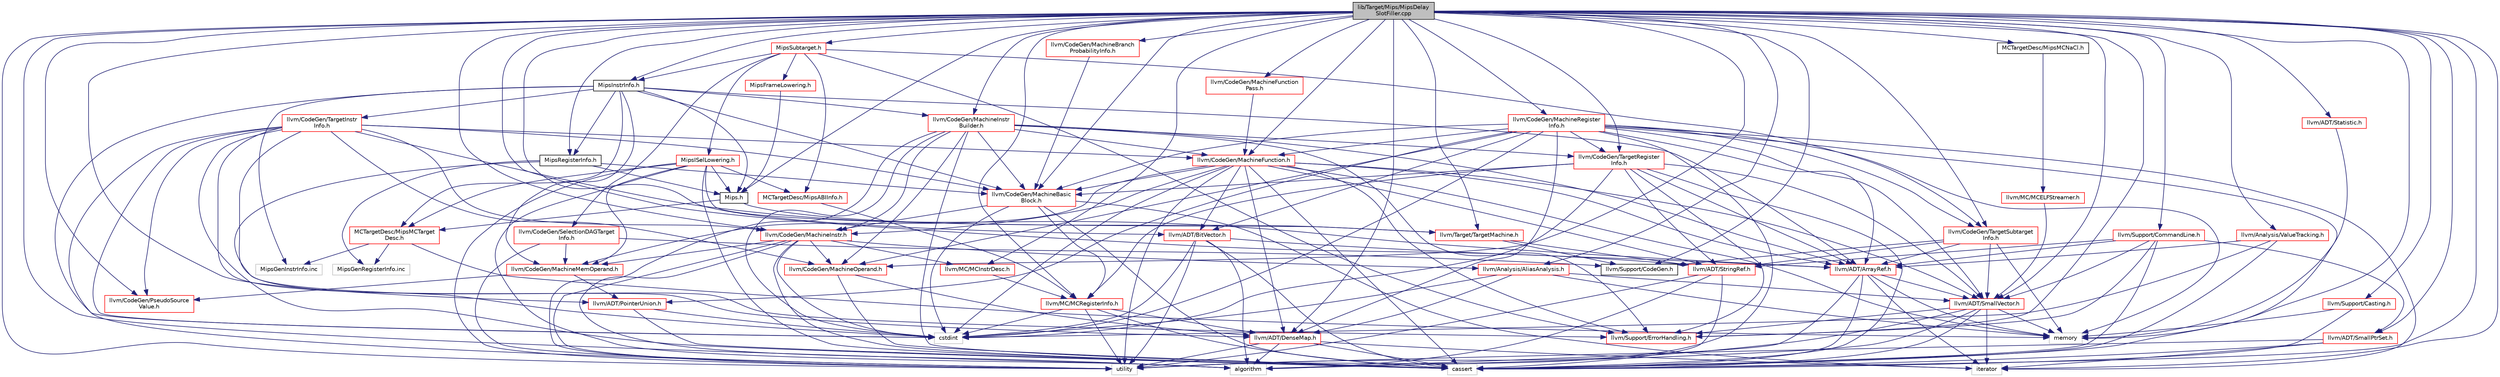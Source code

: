 digraph "lib/Target/Mips/MipsDelaySlotFiller.cpp"
{
 // LATEX_PDF_SIZE
  bgcolor="transparent";
  edge [fontname="Helvetica",fontsize="10",labelfontname="Helvetica",labelfontsize="10"];
  node [fontname="Helvetica",fontsize="10",shape="box"];
  Node1 [label="lib/Target/Mips/MipsDelay\lSlotFiller.cpp",height=0.2,width=0.4,color="black", fillcolor="grey75", style="filled", fontcolor="black",tooltip=" "];
  Node1 -> Node2 [color="midnightblue",fontsize="10",style="solid",fontname="Helvetica"];
  Node2 [label="MCTargetDesc/MipsMCNaCl.h",height=0.2,width=0.4,color="black",URL="$MipsMCNaCl_8h.html",tooltip=" "];
  Node2 -> Node3 [color="midnightblue",fontsize="10",style="solid",fontname="Helvetica"];
  Node3 [label="llvm/MC/MCELFStreamer.h",height=0.2,width=0.4,color="red",URL="$MCELFStreamer_8h.html",tooltip=" "];
  Node3 -> Node4 [color="midnightblue",fontsize="10",style="solid",fontname="Helvetica"];
  Node4 [label="llvm/ADT/SmallVector.h",height=0.2,width=0.4,color="red",URL="$SmallVector_8h.html",tooltip=" "];
  Node4 -> Node29 [color="midnightblue",fontsize="10",style="solid",fontname="Helvetica"];
  Node29 [label="llvm/Support/ErrorHandling.h",height=0.2,width=0.4,color="red",URL="$llvm_2Support_2ErrorHandling_8h.html",tooltip=" "];
  Node4 -> Node23 [color="midnightblue",fontsize="10",style="solid",fontname="Helvetica"];
  Node23 [label="algorithm",height=0.2,width=0.4,color="grey75",tooltip=" "];
  Node4 -> Node24 [color="midnightblue",fontsize="10",style="solid",fontname="Helvetica"];
  Node24 [label="cassert",height=0.2,width=0.4,color="grey75",tooltip=" "];
  Node4 -> Node6 [color="midnightblue",fontsize="10",style="solid",fontname="Helvetica"];
  Node6 [label="iterator",height=0.2,width=0.4,color="grey75",tooltip=" "];
  Node4 -> Node34 [color="midnightblue",fontsize="10",style="solid",fontname="Helvetica"];
  Node34 [label="memory",height=0.2,width=0.4,color="grey75",tooltip=" "];
  Node4 -> Node7 [color="midnightblue",fontsize="10",style="solid",fontname="Helvetica"];
  Node7 [label="utility",height=0.2,width=0.4,color="grey75",tooltip=" "];
  Node1 -> Node111 [color="midnightblue",fontsize="10",style="solid",fontname="Helvetica"];
  Node111 [label="Mips.h",height=0.2,width=0.4,color="black",URL="$Mips_8h.html",tooltip=" "];
  Node111 -> Node112 [color="midnightblue",fontsize="10",style="solid",fontname="Helvetica"];
  Node112 [label="MCTargetDesc/MipsMCTarget\lDesc.h",height=0.2,width=0.4,color="red",URL="$MipsMCTargetDesc_8h.html",tooltip=" "];
  Node112 -> Node34 [color="midnightblue",fontsize="10",style="solid",fontname="Helvetica"];
  Node112 -> Node113 [color="midnightblue",fontsize="10",style="solid",fontname="Helvetica"];
  Node113 [label="MipsGenRegisterInfo.inc",height=0.2,width=0.4,color="grey75",tooltip=" "];
  Node112 -> Node114 [color="midnightblue",fontsize="10",style="solid",fontname="Helvetica"];
  Node114 [label="MipsGenInstrInfo.inc",height=0.2,width=0.4,color="grey75",tooltip=" "];
  Node111 -> Node116 [color="midnightblue",fontsize="10",style="solid",fontname="Helvetica"];
  Node116 [label="llvm/Target/TargetMachine.h",height=0.2,width=0.4,color="red",URL="$llvm_2Target_2TargetMachine_8h.html",tooltip=" "];
  Node116 -> Node42 [color="midnightblue",fontsize="10",style="solid",fontname="Helvetica"];
  Node42 [label="llvm/ADT/StringRef.h",height=0.2,width=0.4,color="red",URL="$StringRef_8h.html",tooltip=" "];
  Node42 -> Node23 [color="midnightblue",fontsize="10",style="solid",fontname="Helvetica"];
  Node42 -> Node24 [color="midnightblue",fontsize="10",style="solid",fontname="Helvetica"];
  Node42 -> Node7 [color="midnightblue",fontsize="10",style="solid",fontname="Helvetica"];
  Node116 -> Node134 [color="midnightblue",fontsize="10",style="solid",fontname="Helvetica"];
  Node134 [label="llvm/Support/CodeGen.h",height=0.2,width=0.4,color="black",URL="$CodeGen_8h.html",tooltip=" "];
  Node1 -> Node137 [color="midnightblue",fontsize="10",style="solid",fontname="Helvetica"];
  Node137 [label="MipsInstrInfo.h",height=0.2,width=0.4,color="black",URL="$MipsInstrInfo_8h.html",tooltip=" "];
  Node137 -> Node112 [color="midnightblue",fontsize="10",style="solid",fontname="Helvetica"];
  Node137 -> Node111 [color="midnightblue",fontsize="10",style="solid",fontname="Helvetica"];
  Node137 -> Node138 [color="midnightblue",fontsize="10",style="solid",fontname="Helvetica"];
  Node138 [label="MipsRegisterInfo.h",height=0.2,width=0.4,color="black",URL="$MipsRegisterInfo_8h.html",tooltip=" "];
  Node138 -> Node111 [color="midnightblue",fontsize="10",style="solid",fontname="Helvetica"];
  Node138 -> Node139 [color="midnightblue",fontsize="10",style="solid",fontname="Helvetica"];
  Node139 [label="llvm/CodeGen/MachineBasic\lBlock.h",height=0.2,width=0.4,color="red",URL="$MachineBasicBlock_8h.html",tooltip=" "];
  Node139 -> Node141 [color="midnightblue",fontsize="10",style="solid",fontname="Helvetica"];
  Node141 [label="llvm/CodeGen/MachineInstr.h",height=0.2,width=0.4,color="red",URL="$MachineInstr_8h.html",tooltip=" "];
  Node141 -> Node144 [color="midnightblue",fontsize="10",style="solid",fontname="Helvetica"];
  Node144 [label="llvm/Analysis/AliasAnalysis.h",height=0.2,width=0.4,color="red",URL="$AliasAnalysis_8h.html",tooltip=" "];
  Node144 -> Node64 [color="midnightblue",fontsize="10",style="solid",fontname="Helvetica"];
  Node64 [label="llvm/ADT/DenseMap.h",height=0.2,width=0.4,color="red",URL="$DenseMap_8h.html",tooltip=" "];
  Node64 -> Node23 [color="midnightblue",fontsize="10",style="solid",fontname="Helvetica"];
  Node64 -> Node24 [color="midnightblue",fontsize="10",style="solid",fontname="Helvetica"];
  Node64 -> Node6 [color="midnightblue",fontsize="10",style="solid",fontname="Helvetica"];
  Node64 -> Node7 [color="midnightblue",fontsize="10",style="solid",fontname="Helvetica"];
  Node144 -> Node4 [color="midnightblue",fontsize="10",style="solid",fontname="Helvetica"];
  Node144 -> Node48 [color="midnightblue",fontsize="10",style="solid",fontname="Helvetica"];
  Node48 [label="cstdint",height=0.2,width=0.4,color="grey75",tooltip=" "];
  Node144 -> Node34 [color="midnightblue",fontsize="10",style="solid",fontname="Helvetica"];
  Node141 -> Node200 [color="midnightblue",fontsize="10",style="solid",fontname="Helvetica"];
  Node200 [label="llvm/CodeGen/MachineMemOperand.h",height=0.2,width=0.4,color="red",URL="$MachineMemOperand_8h.html",tooltip=" "];
  Node200 -> Node157 [color="midnightblue",fontsize="10",style="solid",fontname="Helvetica"];
  Node157 [label="llvm/ADT/PointerUnion.h",height=0.2,width=0.4,color="red",URL="$PointerUnion_8h.html",tooltip=" "];
  Node157 -> Node24 [color="midnightblue",fontsize="10",style="solid",fontname="Helvetica"];
  Node157 -> Node48 [color="midnightblue",fontsize="10",style="solid",fontname="Helvetica"];
  Node200 -> Node202 [color="midnightblue",fontsize="10",style="solid",fontname="Helvetica"];
  Node202 [label="llvm/CodeGen/PseudoSource\lValue.h",height=0.2,width=0.4,color="red",URL="$PseudoSourceValue_8h.html",tooltip=" "];
  Node141 -> Node207 [color="midnightblue",fontsize="10",style="solid",fontname="Helvetica"];
  Node207 [label="llvm/CodeGen/MachineOperand.h",height=0.2,width=0.4,color="red",URL="$MachineOperand_8h.html",tooltip=" "];
  Node207 -> Node64 [color="midnightblue",fontsize="10",style="solid",fontname="Helvetica"];
  Node207 -> Node24 [color="midnightblue",fontsize="10",style="solid",fontname="Helvetica"];
  Node141 -> Node221 [color="midnightblue",fontsize="10",style="solid",fontname="Helvetica"];
  Node221 [label="llvm/MC/MCInstrDesc.h",height=0.2,width=0.4,color="red",URL="$MCInstrDesc_8h.html",tooltip=" "];
  Node221 -> Node222 [color="midnightblue",fontsize="10",style="solid",fontname="Helvetica"];
  Node222 [label="llvm/MC/MCRegisterInfo.h",height=0.2,width=0.4,color="red",URL="$MCRegisterInfo_8h.html",tooltip=" "];
  Node222 -> Node64 [color="midnightblue",fontsize="10",style="solid",fontname="Helvetica"];
  Node222 -> Node24 [color="midnightblue",fontsize="10",style="solid",fontname="Helvetica"];
  Node222 -> Node48 [color="midnightblue",fontsize="10",style="solid",fontname="Helvetica"];
  Node222 -> Node7 [color="midnightblue",fontsize="10",style="solid",fontname="Helvetica"];
  Node141 -> Node23 [color="midnightblue",fontsize="10",style="solid",fontname="Helvetica"];
  Node141 -> Node24 [color="midnightblue",fontsize="10",style="solid",fontname="Helvetica"];
  Node141 -> Node48 [color="midnightblue",fontsize="10",style="solid",fontname="Helvetica"];
  Node141 -> Node7 [color="midnightblue",fontsize="10",style="solid",fontname="Helvetica"];
  Node139 -> Node222 [color="midnightblue",fontsize="10",style="solid",fontname="Helvetica"];
  Node139 -> Node24 [color="midnightblue",fontsize="10",style="solid",fontname="Helvetica"];
  Node139 -> Node48 [color="midnightblue",fontsize="10",style="solid",fontname="Helvetica"];
  Node139 -> Node6 [color="midnightblue",fontsize="10",style="solid",fontname="Helvetica"];
  Node138 -> Node48 [color="midnightblue",fontsize="10",style="solid",fontname="Helvetica"];
  Node138 -> Node113 [color="midnightblue",fontsize="10",style="solid",fontname="Helvetica"];
  Node137 -> Node38 [color="midnightblue",fontsize="10",style="solid",fontname="Helvetica"];
  Node38 [label="llvm/ADT/ArrayRef.h",height=0.2,width=0.4,color="red",URL="$ArrayRef_8h.html",tooltip=" "];
  Node38 -> Node4 [color="midnightblue",fontsize="10",style="solid",fontname="Helvetica"];
  Node38 -> Node23 [color="midnightblue",fontsize="10",style="solid",fontname="Helvetica"];
  Node38 -> Node24 [color="midnightblue",fontsize="10",style="solid",fontname="Helvetica"];
  Node38 -> Node6 [color="midnightblue",fontsize="10",style="solid",fontname="Helvetica"];
  Node38 -> Node34 [color="midnightblue",fontsize="10",style="solid",fontname="Helvetica"];
  Node137 -> Node139 [color="midnightblue",fontsize="10",style="solid",fontname="Helvetica"];
  Node137 -> Node230 [color="midnightblue",fontsize="10",style="solid",fontname="Helvetica"];
  Node230 [label="llvm/CodeGen/MachineInstr\lBuilder.h",height=0.2,width=0.4,color="red",URL="$MachineInstrBuilder_8h.html",tooltip=" "];
  Node230 -> Node38 [color="midnightblue",fontsize="10",style="solid",fontname="Helvetica"];
  Node230 -> Node139 [color="midnightblue",fontsize="10",style="solid",fontname="Helvetica"];
  Node230 -> Node232 [color="midnightblue",fontsize="10",style="solid",fontname="Helvetica"];
  Node232 [label="llvm/CodeGen/MachineFunction.h",height=0.2,width=0.4,color="red",URL="$MachineFunction_8h.html",tooltip=" "];
  Node232 -> Node38 [color="midnightblue",fontsize="10",style="solid",fontname="Helvetica"];
  Node232 -> Node233 [color="midnightblue",fontsize="10",style="solid",fontname="Helvetica"];
  Node233 [label="llvm/ADT/BitVector.h",height=0.2,width=0.4,color="red",URL="$BitVector_8h.html",tooltip=" "];
  Node233 -> Node38 [color="midnightblue",fontsize="10",style="solid",fontname="Helvetica"];
  Node233 -> Node23 [color="midnightblue",fontsize="10",style="solid",fontname="Helvetica"];
  Node233 -> Node24 [color="midnightblue",fontsize="10",style="solid",fontname="Helvetica"];
  Node233 -> Node48 [color="midnightblue",fontsize="10",style="solid",fontname="Helvetica"];
  Node233 -> Node7 [color="midnightblue",fontsize="10",style="solid",fontname="Helvetica"];
  Node232 -> Node64 [color="midnightblue",fontsize="10",style="solid",fontname="Helvetica"];
  Node232 -> Node4 [color="midnightblue",fontsize="10",style="solid",fontname="Helvetica"];
  Node232 -> Node42 [color="midnightblue",fontsize="10",style="solid",fontname="Helvetica"];
  Node232 -> Node139 [color="midnightblue",fontsize="10",style="solid",fontname="Helvetica"];
  Node232 -> Node141 [color="midnightblue",fontsize="10",style="solid",fontname="Helvetica"];
  Node232 -> Node200 [color="midnightblue",fontsize="10",style="solid",fontname="Helvetica"];
  Node232 -> Node29 [color="midnightblue",fontsize="10",style="solid",fontname="Helvetica"];
  Node232 -> Node24 [color="midnightblue",fontsize="10",style="solid",fontname="Helvetica"];
  Node232 -> Node48 [color="midnightblue",fontsize="10",style="solid",fontname="Helvetica"];
  Node232 -> Node34 [color="midnightblue",fontsize="10",style="solid",fontname="Helvetica"];
  Node232 -> Node7 [color="midnightblue",fontsize="10",style="solid",fontname="Helvetica"];
  Node230 -> Node141 [color="midnightblue",fontsize="10",style="solid",fontname="Helvetica"];
  Node230 -> Node207 [color="midnightblue",fontsize="10",style="solid",fontname="Helvetica"];
  Node230 -> Node237 [color="midnightblue",fontsize="10",style="solid",fontname="Helvetica"];
  Node237 [label="llvm/CodeGen/TargetRegister\lInfo.h",height=0.2,width=0.4,color="red",URL="$TargetRegisterInfo_8h.html",tooltip=" "];
  Node237 -> Node38 [color="midnightblue",fontsize="10",style="solid",fontname="Helvetica"];
  Node237 -> Node4 [color="midnightblue",fontsize="10",style="solid",fontname="Helvetica"];
  Node237 -> Node42 [color="midnightblue",fontsize="10",style="solid",fontname="Helvetica"];
  Node237 -> Node139 [color="midnightblue",fontsize="10",style="solid",fontname="Helvetica"];
  Node237 -> Node222 [color="midnightblue",fontsize="10",style="solid",fontname="Helvetica"];
  Node237 -> Node29 [color="midnightblue",fontsize="10",style="solid",fontname="Helvetica"];
  Node237 -> Node24 [color="midnightblue",fontsize="10",style="solid",fontname="Helvetica"];
  Node237 -> Node48 [color="midnightblue",fontsize="10",style="solid",fontname="Helvetica"];
  Node230 -> Node29 [color="midnightblue",fontsize="10",style="solid",fontname="Helvetica"];
  Node230 -> Node24 [color="midnightblue",fontsize="10",style="solid",fontname="Helvetica"];
  Node230 -> Node48 [color="midnightblue",fontsize="10",style="solid",fontname="Helvetica"];
  Node230 -> Node7 [color="midnightblue",fontsize="10",style="solid",fontname="Helvetica"];
  Node137 -> Node200 [color="midnightblue",fontsize="10",style="solid",fontname="Helvetica"];
  Node137 -> Node238 [color="midnightblue",fontsize="10",style="solid",fontname="Helvetica"];
  Node238 [label="llvm/CodeGen/TargetInstr\lInfo.h",height=0.2,width=0.4,color="red",URL="$TargetInstrInfo_8h.html",tooltip=" "];
  Node238 -> Node38 [color="midnightblue",fontsize="10",style="solid",fontname="Helvetica"];
  Node238 -> Node64 [color="midnightblue",fontsize="10",style="solid",fontname="Helvetica"];
  Node238 -> Node139 [color="midnightblue",fontsize="10",style="solid",fontname="Helvetica"];
  Node238 -> Node232 [color="midnightblue",fontsize="10",style="solid",fontname="Helvetica"];
  Node238 -> Node141 [color="midnightblue",fontsize="10",style="solid",fontname="Helvetica"];
  Node238 -> Node207 [color="midnightblue",fontsize="10",style="solid",fontname="Helvetica"];
  Node238 -> Node202 [color="midnightblue",fontsize="10",style="solid",fontname="Helvetica"];
  Node238 -> Node29 [color="midnightblue",fontsize="10",style="solid",fontname="Helvetica"];
  Node238 -> Node24 [color="midnightblue",fontsize="10",style="solid",fontname="Helvetica"];
  Node238 -> Node48 [color="midnightblue",fontsize="10",style="solid",fontname="Helvetica"];
  Node238 -> Node7 [color="midnightblue",fontsize="10",style="solid",fontname="Helvetica"];
  Node137 -> Node48 [color="midnightblue",fontsize="10",style="solid",fontname="Helvetica"];
  Node137 -> Node114 [color="midnightblue",fontsize="10",style="solid",fontname="Helvetica"];
  Node1 -> Node138 [color="midnightblue",fontsize="10",style="solid",fontname="Helvetica"];
  Node1 -> Node265 [color="midnightblue",fontsize="10",style="solid",fontname="Helvetica"];
  Node265 [label="MipsSubtarget.h",height=0.2,width=0.4,color="red",URL="$MipsSubtarget_8h.html",tooltip=" "];
  Node265 -> Node266 [color="midnightblue",fontsize="10",style="solid",fontname="Helvetica"];
  Node266 [label="MCTargetDesc/MipsABIInfo.h",height=0.2,width=0.4,color="red",URL="$MipsABIInfo_8h.html",tooltip=" "];
  Node266 -> Node222 [color="midnightblue",fontsize="10",style="solid",fontname="Helvetica"];
  Node265 -> Node267 [color="midnightblue",fontsize="10",style="solid",fontname="Helvetica"];
  Node267 [label="MipsFrameLowering.h",height=0.2,width=0.4,color="red",URL="$MipsFrameLowering_8h.html",tooltip=" "];
  Node267 -> Node111 [color="midnightblue",fontsize="10",style="solid",fontname="Helvetica"];
  Node265 -> Node269 [color="midnightblue",fontsize="10",style="solid",fontname="Helvetica"];
  Node269 [label="MipsISelLowering.h",height=0.2,width=0.4,color="red",URL="$MipsISelLowering_8h.html",tooltip=" "];
  Node269 -> Node266 [color="midnightblue",fontsize="10",style="solid",fontname="Helvetica"];
  Node269 -> Node112 [color="midnightblue",fontsize="10",style="solid",fontname="Helvetica"];
  Node269 -> Node111 [color="midnightblue",fontsize="10",style="solid",fontname="Helvetica"];
  Node269 -> Node200 [color="midnightblue",fontsize="10",style="solid",fontname="Helvetica"];
  Node269 -> Node116 [color="midnightblue",fontsize="10",style="solid",fontname="Helvetica"];
  Node269 -> Node23 [color="midnightblue",fontsize="10",style="solid",fontname="Helvetica"];
  Node269 -> Node24 [color="midnightblue",fontsize="10",style="solid",fontname="Helvetica"];
  Node269 -> Node7 [color="midnightblue",fontsize="10",style="solid",fontname="Helvetica"];
  Node265 -> Node137 [color="midnightblue",fontsize="10",style="solid",fontname="Helvetica"];
  Node265 -> Node297 [color="midnightblue",fontsize="10",style="solid",fontname="Helvetica"];
  Node297 [label="llvm/CodeGen/SelectionDAGTarget\lInfo.h",height=0.2,width=0.4,color="red",URL="$SelectionDAGTargetInfo_8h.html",tooltip=" "];
  Node297 -> Node200 [color="midnightblue",fontsize="10",style="solid",fontname="Helvetica"];
  Node297 -> Node134 [color="midnightblue",fontsize="10",style="solid",fontname="Helvetica"];
  Node297 -> Node7 [color="midnightblue",fontsize="10",style="solid",fontname="Helvetica"];
  Node265 -> Node245 [color="midnightblue",fontsize="10",style="solid",fontname="Helvetica"];
  Node245 [label="llvm/CodeGen/TargetSubtarget\lInfo.h",height=0.2,width=0.4,color="red",URL="$TargetSubtargetInfo_8h.html",tooltip=" "];
  Node245 -> Node38 [color="midnightblue",fontsize="10",style="solid",fontname="Helvetica"];
  Node245 -> Node4 [color="midnightblue",fontsize="10",style="solid",fontname="Helvetica"];
  Node245 -> Node42 [color="midnightblue",fontsize="10",style="solid",fontname="Helvetica"];
  Node245 -> Node134 [color="midnightblue",fontsize="10",style="solid",fontname="Helvetica"];
  Node245 -> Node34 [color="midnightblue",fontsize="10",style="solid",fontname="Helvetica"];
  Node265 -> Node29 [color="midnightblue",fontsize="10",style="solid",fontname="Helvetica"];
  Node1 -> Node233 [color="midnightblue",fontsize="10",style="solid",fontname="Helvetica"];
  Node1 -> Node64 [color="midnightblue",fontsize="10",style="solid",fontname="Helvetica"];
  Node1 -> Node157 [color="midnightblue",fontsize="10",style="solid",fontname="Helvetica"];
  Node1 -> Node57 [color="midnightblue",fontsize="10",style="solid",fontname="Helvetica"];
  Node57 [label="llvm/ADT/SmallPtrSet.h",height=0.2,width=0.4,color="red",URL="$SmallPtrSet_8h.html",tooltip=" "];
  Node57 -> Node24 [color="midnightblue",fontsize="10",style="solid",fontname="Helvetica"];
  Node57 -> Node6 [color="midnightblue",fontsize="10",style="solid",fontname="Helvetica"];
  Node57 -> Node7 [color="midnightblue",fontsize="10",style="solid",fontname="Helvetica"];
  Node1 -> Node4 [color="midnightblue",fontsize="10",style="solid",fontname="Helvetica"];
  Node1 -> Node305 [color="midnightblue",fontsize="10",style="solid",fontname="Helvetica"];
  Node305 [label="llvm/ADT/Statistic.h",height=0.2,width=0.4,color="red",URL="$Statistic_8h.html",tooltip=" "];
  Node305 -> Node34 [color="midnightblue",fontsize="10",style="solid",fontname="Helvetica"];
  Node1 -> Node42 [color="midnightblue",fontsize="10",style="solid",fontname="Helvetica"];
  Node1 -> Node144 [color="midnightblue",fontsize="10",style="solid",fontname="Helvetica"];
  Node1 -> Node306 [color="midnightblue",fontsize="10",style="solid",fontname="Helvetica"];
  Node306 [label="llvm/Analysis/ValueTracking.h",height=0.2,width=0.4,color="red",URL="$ValueTracking_8h.html",tooltip=" "];
  Node306 -> Node38 [color="midnightblue",fontsize="10",style="solid",fontname="Helvetica"];
  Node306 -> Node24 [color="midnightblue",fontsize="10",style="solid",fontname="Helvetica"];
  Node306 -> Node48 [color="midnightblue",fontsize="10",style="solid",fontname="Helvetica"];
  Node1 -> Node139 [color="midnightblue",fontsize="10",style="solid",fontname="Helvetica"];
  Node1 -> Node308 [color="midnightblue",fontsize="10",style="solid",fontname="Helvetica"];
  Node308 [label="llvm/CodeGen/MachineBranch\lProbabilityInfo.h",height=0.2,width=0.4,color="red",URL="$MachineBranchProbabilityInfo_8h.html",tooltip=" "];
  Node308 -> Node139 [color="midnightblue",fontsize="10",style="solid",fontname="Helvetica"];
  Node1 -> Node232 [color="midnightblue",fontsize="10",style="solid",fontname="Helvetica"];
  Node1 -> Node259 [color="midnightblue",fontsize="10",style="solid",fontname="Helvetica"];
  Node259 [label="llvm/CodeGen/MachineFunction\lPass.h",height=0.2,width=0.4,color="red",URL="$MachineFunctionPass_8h.html",tooltip=" "];
  Node259 -> Node232 [color="midnightblue",fontsize="10",style="solid",fontname="Helvetica"];
  Node1 -> Node141 [color="midnightblue",fontsize="10",style="solid",fontname="Helvetica"];
  Node1 -> Node230 [color="midnightblue",fontsize="10",style="solid",fontname="Helvetica"];
  Node1 -> Node207 [color="midnightblue",fontsize="10",style="solid",fontname="Helvetica"];
  Node1 -> Node240 [color="midnightblue",fontsize="10",style="solid",fontname="Helvetica"];
  Node240 [label="llvm/CodeGen/MachineRegister\lInfo.h",height=0.2,width=0.4,color="red",URL="$MachineRegisterInfo_8h.html",tooltip=" "];
  Node240 -> Node38 [color="midnightblue",fontsize="10",style="solid",fontname="Helvetica"];
  Node240 -> Node233 [color="midnightblue",fontsize="10",style="solid",fontname="Helvetica"];
  Node240 -> Node64 [color="midnightblue",fontsize="10",style="solid",fontname="Helvetica"];
  Node240 -> Node157 [color="midnightblue",fontsize="10",style="solid",fontname="Helvetica"];
  Node240 -> Node4 [color="midnightblue",fontsize="10",style="solid",fontname="Helvetica"];
  Node240 -> Node139 [color="midnightblue",fontsize="10",style="solid",fontname="Helvetica"];
  Node240 -> Node232 [color="midnightblue",fontsize="10",style="solid",fontname="Helvetica"];
  Node240 -> Node207 [color="midnightblue",fontsize="10",style="solid",fontname="Helvetica"];
  Node240 -> Node237 [color="midnightblue",fontsize="10",style="solid",fontname="Helvetica"];
  Node240 -> Node245 [color="midnightblue",fontsize="10",style="solid",fontname="Helvetica"];
  Node240 -> Node24 [color="midnightblue",fontsize="10",style="solid",fontname="Helvetica"];
  Node240 -> Node48 [color="midnightblue",fontsize="10",style="solid",fontname="Helvetica"];
  Node240 -> Node6 [color="midnightblue",fontsize="10",style="solid",fontname="Helvetica"];
  Node240 -> Node34 [color="midnightblue",fontsize="10",style="solid",fontname="Helvetica"];
  Node240 -> Node7 [color="midnightblue",fontsize="10",style="solid",fontname="Helvetica"];
  Node1 -> Node202 [color="midnightblue",fontsize="10",style="solid",fontname="Helvetica"];
  Node1 -> Node237 [color="midnightblue",fontsize="10",style="solid",fontname="Helvetica"];
  Node1 -> Node245 [color="midnightblue",fontsize="10",style="solid",fontname="Helvetica"];
  Node1 -> Node221 [color="midnightblue",fontsize="10",style="solid",fontname="Helvetica"];
  Node1 -> Node222 [color="midnightblue",fontsize="10",style="solid",fontname="Helvetica"];
  Node1 -> Node82 [color="midnightblue",fontsize="10",style="solid",fontname="Helvetica"];
  Node82 [label="llvm/Support/Casting.h",height=0.2,width=0.4,color="red",URL="$Casting_8h.html",tooltip=" "];
  Node82 -> Node24 [color="midnightblue",fontsize="10",style="solid",fontname="Helvetica"];
  Node82 -> Node34 [color="midnightblue",fontsize="10",style="solid",fontname="Helvetica"];
  Node1 -> Node134 [color="midnightblue",fontsize="10",style="solid",fontname="Helvetica"];
  Node1 -> Node166 [color="midnightblue",fontsize="10",style="solid",fontname="Helvetica"];
  Node166 [label="llvm/Support/CommandLine.h",height=0.2,width=0.4,color="red",URL="$CommandLine_8h.html",tooltip=" "];
  Node166 -> Node38 [color="midnightblue",fontsize="10",style="solid",fontname="Helvetica"];
  Node166 -> Node57 [color="midnightblue",fontsize="10",style="solid",fontname="Helvetica"];
  Node166 -> Node4 [color="midnightblue",fontsize="10",style="solid",fontname="Helvetica"];
  Node166 -> Node42 [color="midnightblue",fontsize="10",style="solid",fontname="Helvetica"];
  Node166 -> Node29 [color="midnightblue",fontsize="10",style="solid",fontname="Helvetica"];
  Node166 -> Node24 [color="midnightblue",fontsize="10",style="solid",fontname="Helvetica"];
  Node1 -> Node29 [color="midnightblue",fontsize="10",style="solid",fontname="Helvetica"];
  Node1 -> Node116 [color="midnightblue",fontsize="10",style="solid",fontname="Helvetica"];
  Node1 -> Node23 [color="midnightblue",fontsize="10",style="solid",fontname="Helvetica"];
  Node1 -> Node24 [color="midnightblue",fontsize="10",style="solid",fontname="Helvetica"];
  Node1 -> Node6 [color="midnightblue",fontsize="10",style="solid",fontname="Helvetica"];
  Node1 -> Node34 [color="midnightblue",fontsize="10",style="solid",fontname="Helvetica"];
  Node1 -> Node7 [color="midnightblue",fontsize="10",style="solid",fontname="Helvetica"];
}
